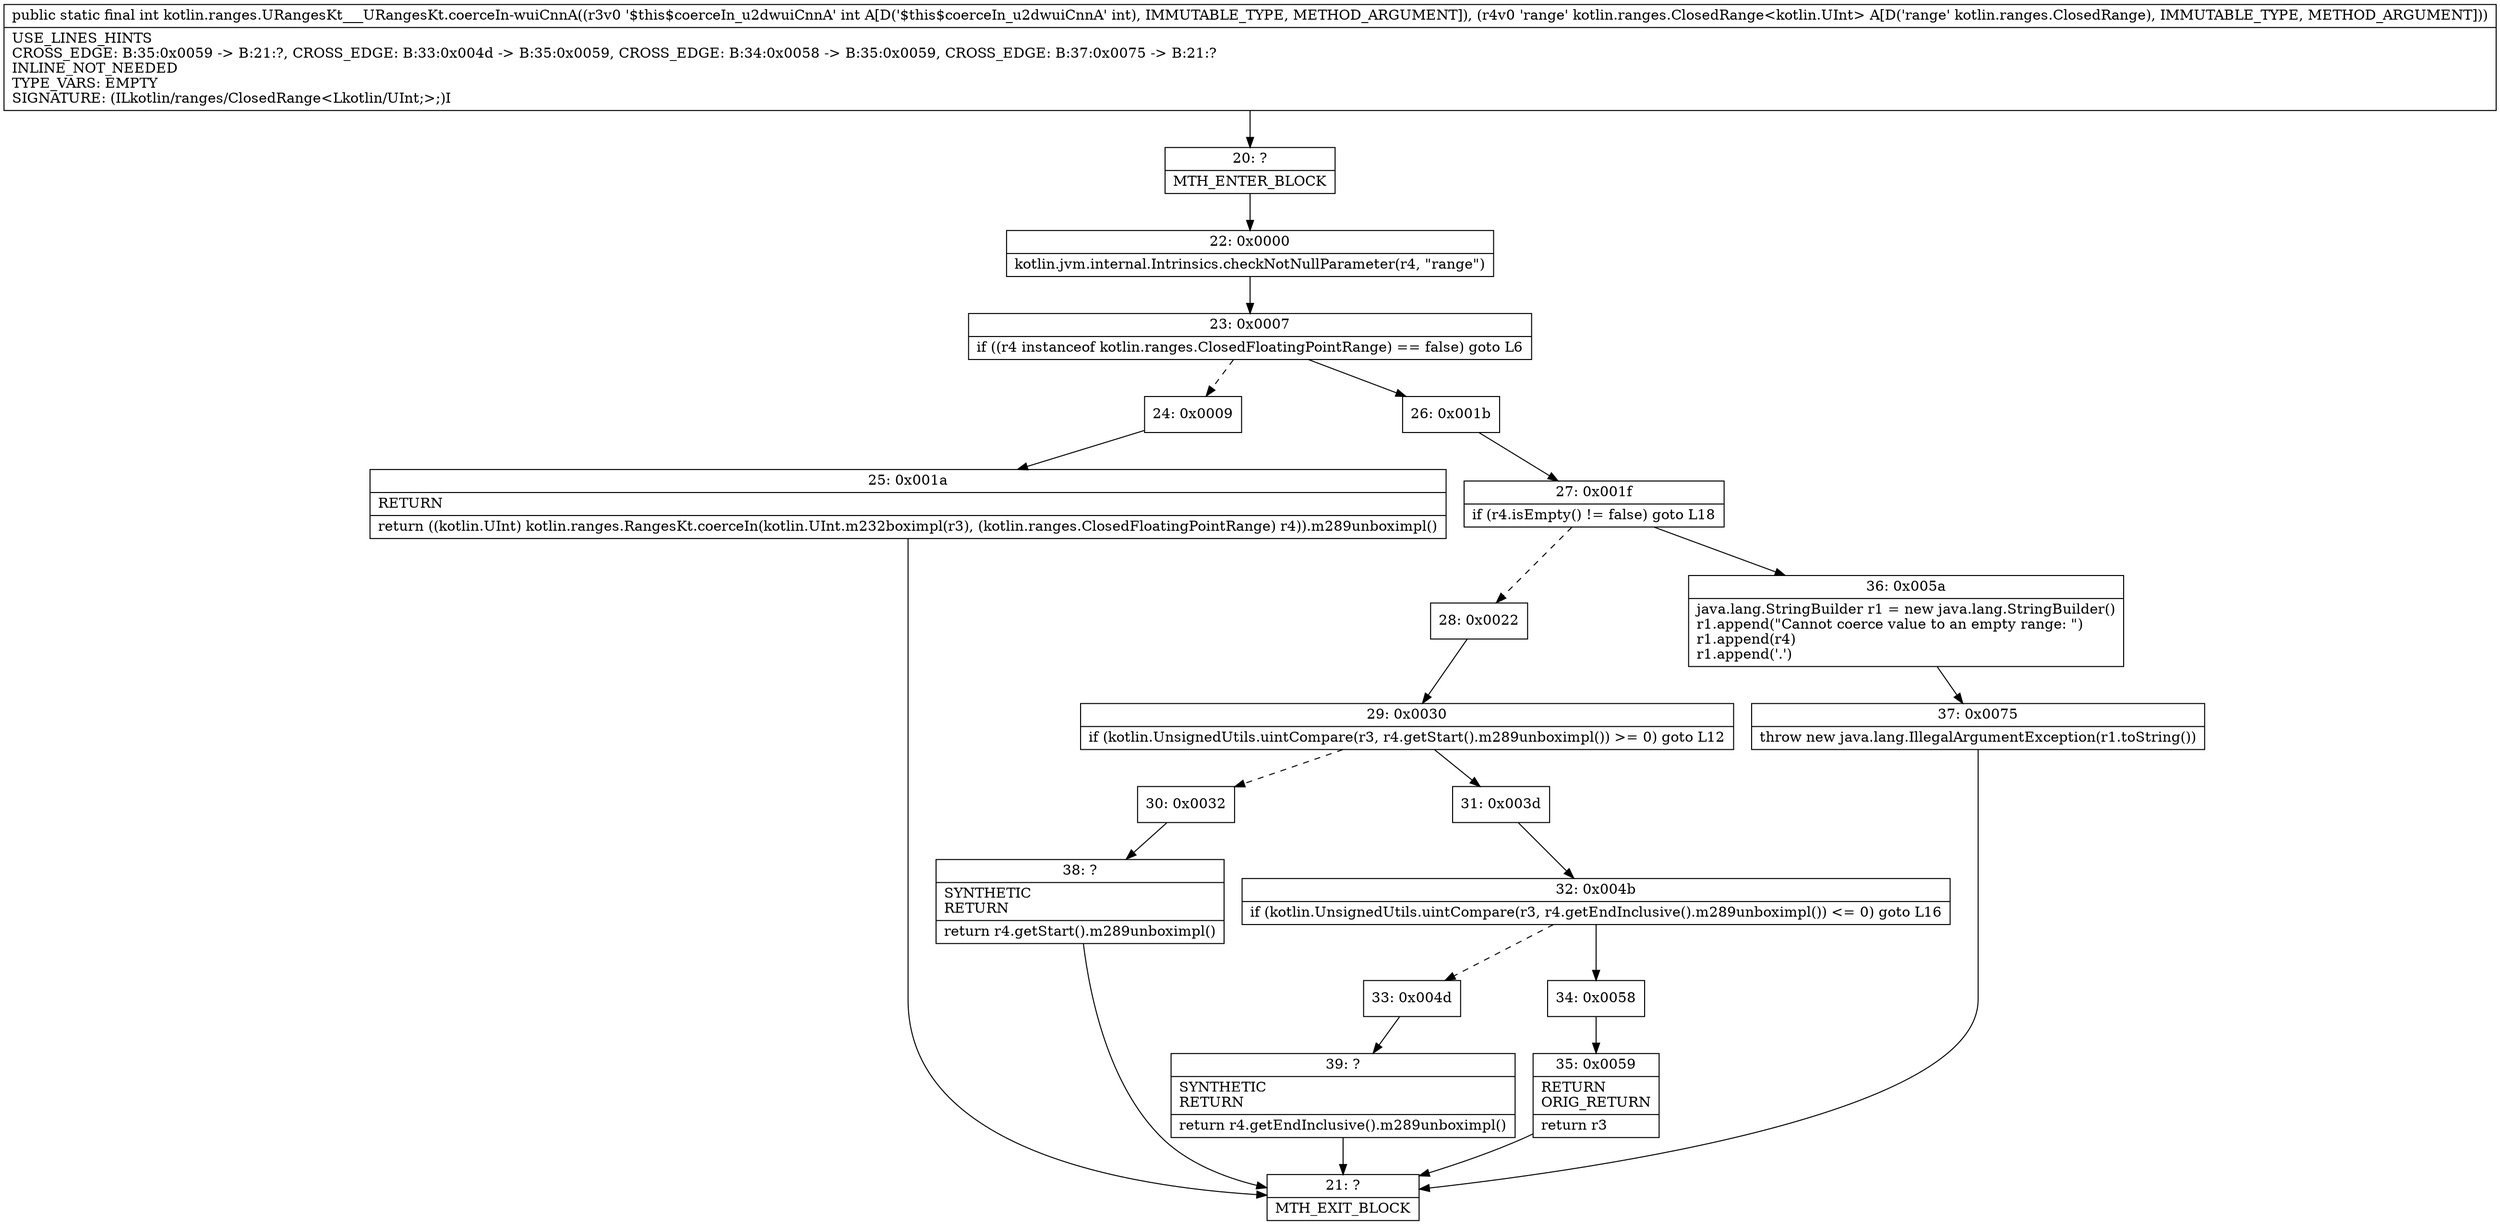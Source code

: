 digraph "CFG forkotlin.ranges.URangesKt___URangesKt.coerceIn\-wuiCnnA(ILkotlin\/ranges\/ClosedRange;)I" {
Node_20 [shape=record,label="{20\:\ ?|MTH_ENTER_BLOCK\l}"];
Node_22 [shape=record,label="{22\:\ 0x0000|kotlin.jvm.internal.Intrinsics.checkNotNullParameter(r4, \"range\")\l}"];
Node_23 [shape=record,label="{23\:\ 0x0007|if ((r4 instanceof kotlin.ranges.ClosedFloatingPointRange) == false) goto L6\l}"];
Node_24 [shape=record,label="{24\:\ 0x0009}"];
Node_25 [shape=record,label="{25\:\ 0x001a|RETURN\l|return ((kotlin.UInt) kotlin.ranges.RangesKt.coerceIn(kotlin.UInt.m232boximpl(r3), (kotlin.ranges.ClosedFloatingPointRange) r4)).m289unboximpl()\l}"];
Node_21 [shape=record,label="{21\:\ ?|MTH_EXIT_BLOCK\l}"];
Node_26 [shape=record,label="{26\:\ 0x001b}"];
Node_27 [shape=record,label="{27\:\ 0x001f|if (r4.isEmpty() != false) goto L18\l}"];
Node_28 [shape=record,label="{28\:\ 0x0022}"];
Node_29 [shape=record,label="{29\:\ 0x0030|if (kotlin.UnsignedUtils.uintCompare(r3, r4.getStart().m289unboximpl()) \>= 0) goto L12\l}"];
Node_30 [shape=record,label="{30\:\ 0x0032}"];
Node_38 [shape=record,label="{38\:\ ?|SYNTHETIC\lRETURN\l|return r4.getStart().m289unboximpl()\l}"];
Node_31 [shape=record,label="{31\:\ 0x003d}"];
Node_32 [shape=record,label="{32\:\ 0x004b|if (kotlin.UnsignedUtils.uintCompare(r3, r4.getEndInclusive().m289unboximpl()) \<= 0) goto L16\l}"];
Node_33 [shape=record,label="{33\:\ 0x004d}"];
Node_39 [shape=record,label="{39\:\ ?|SYNTHETIC\lRETURN\l|return r4.getEndInclusive().m289unboximpl()\l}"];
Node_34 [shape=record,label="{34\:\ 0x0058}"];
Node_35 [shape=record,label="{35\:\ 0x0059|RETURN\lORIG_RETURN\l|return r3\l}"];
Node_36 [shape=record,label="{36\:\ 0x005a|java.lang.StringBuilder r1 = new java.lang.StringBuilder()\lr1.append(\"Cannot coerce value to an empty range: \")\lr1.append(r4)\lr1.append('.')\l}"];
Node_37 [shape=record,label="{37\:\ 0x0075|throw new java.lang.IllegalArgumentException(r1.toString())\l}"];
MethodNode[shape=record,label="{public static final int kotlin.ranges.URangesKt___URangesKt.coerceIn\-wuiCnnA((r3v0 '$this$coerceIn_u2dwuiCnnA' int A[D('$this$coerceIn_u2dwuiCnnA' int), IMMUTABLE_TYPE, METHOD_ARGUMENT]), (r4v0 'range' kotlin.ranges.ClosedRange\<kotlin.UInt\> A[D('range' kotlin.ranges.ClosedRange), IMMUTABLE_TYPE, METHOD_ARGUMENT]))  | USE_LINES_HINTS\lCROSS_EDGE: B:35:0x0059 \-\> B:21:?, CROSS_EDGE: B:33:0x004d \-\> B:35:0x0059, CROSS_EDGE: B:34:0x0058 \-\> B:35:0x0059, CROSS_EDGE: B:37:0x0075 \-\> B:21:?\lINLINE_NOT_NEEDED\lTYPE_VARS: EMPTY\lSIGNATURE: (ILkotlin\/ranges\/ClosedRange\<Lkotlin\/UInt;\>;)I\l}"];
MethodNode -> Node_20;Node_20 -> Node_22;
Node_22 -> Node_23;
Node_23 -> Node_24[style=dashed];
Node_23 -> Node_26;
Node_24 -> Node_25;
Node_25 -> Node_21;
Node_26 -> Node_27;
Node_27 -> Node_28[style=dashed];
Node_27 -> Node_36;
Node_28 -> Node_29;
Node_29 -> Node_30[style=dashed];
Node_29 -> Node_31;
Node_30 -> Node_38;
Node_38 -> Node_21;
Node_31 -> Node_32;
Node_32 -> Node_33[style=dashed];
Node_32 -> Node_34;
Node_33 -> Node_39;
Node_39 -> Node_21;
Node_34 -> Node_35;
Node_35 -> Node_21;
Node_36 -> Node_37;
Node_37 -> Node_21;
}

